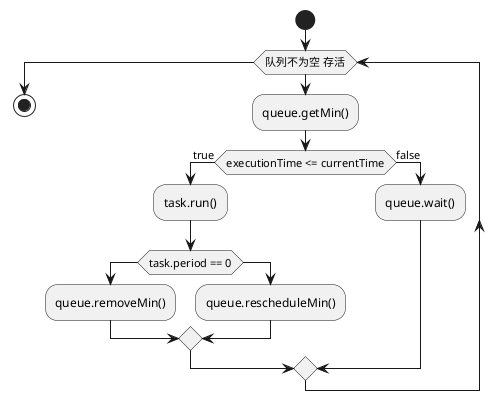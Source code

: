 @startuml
start
while (队列不为空 存活)
  :queue.getMin();
  if(executionTime <= currentTime) then(true)
    :task.run();
    if(task.period == 0)
        :queue.removeMin();
     else
        :queue.rescheduleMin();
    endif
  else (false)
    :queue.wait();
  endif
endwhile
stop
@enduml
